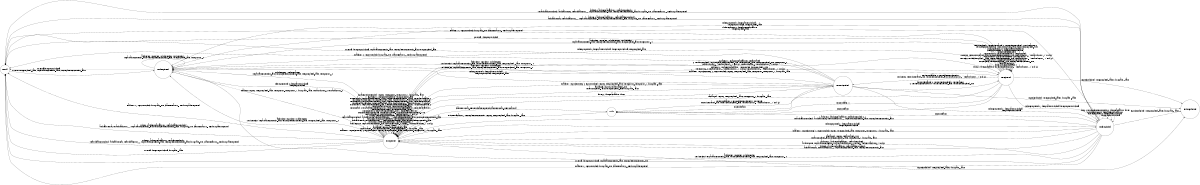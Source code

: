 digraph UE{
rankdir = LR;
size = "8,5"
node [shape = circle, label="ue_null"]ue_null;
node [shape = circle, label="ue_reg_inited"]ue_reg_inited;
node [shape = circle, label="ue_registered"]ue_registered;
node [shape = circle, label="ue_deregistered"]ue_deregistered;
node [shape = circle, label="ue_dereg_limited"]ue_dereg_limited;
node [shape = circle, label="ue_dereg_inited"]ue_dereg_inited;
node [shape = circle, label="ue_service_inited"]ue_service_inited;
node [shape = circle, label="ue_idle"]ue_idle;

//initial_state: ue_null
//incoming messages: null_action; auth_reject; reg_reject; reg_reject_rereg; reg_reject_limited; nwk_dereg_req; service_reject; id_req; auth_req; sm_command; reg_accept; config_update_cmd; service_accept; ue_ctx_release; nwk_dereg_accept; 
//outgoing messages: null_action; dereg_req_switch_off; reg_req; dereg_req_not_switch_off; id_res; auth_response; auth_failure_mac; auth_failure_seq; sm_complete; sm_reject; reg_complete; config_update_complete; service_req; 
//environment variables: power_on; power_off; enable_N1; uederegrequested; dereg_cause_switch_off; ta_changed; authreq_mac_failure; sec_cap_match; regaccept_mac_failure; reg_accept_timer_expired; idreq_mac_failure; smcmd_mac_failure; configupdate_mac_failure; serviceaccept_mac_failure; service_notification; deregaccept_mac_failure
//state variables: ue_partial_sec_ctx_exist{true, false}<false>; ue_complete_sec_ctx_exist{true, false}<false>; ueregcompleted{true, false}<false>; downgrade{true, false}<false>; ue_sec_ctx_updated{true, false}<false>; ue_service_completed{true, false}<true>; ue_service_started{true, false}<false>; ue_tau_started{true, false}<false>; ue_tau_completed{true, false}<false>; chan_UE_rrc_nas{UE_dl_info_transfer, UE_ctx_release_requested, UE_rrc_nas_null}<UE_rrc_nas_null>; chan_UE_nas_rrc{UE_ul_info_transfer, UE_downgrade_requested, UE_nas_rrc_null}<UE_nas_rrc_null>
//sequence variables: ue_nas_ul_count {0, 32}<0, ((ue_nas_ul_count + 1) mod 32)>; ue_nas_dl_count {0, 32}<0, ((ue_nas_dl_count + 1) mod 32)>; ue_auth_fail_count{0,6}<0,ue_auth_fail_count+1>; ue_reg_count{0,5}<0, 1, ue_reg_count+1>; ue_seq{0,31}<((amf_ue_shared_seq+1) mod 32)>; amf_ue_shared_seq{0,31}<next(amf_seq)>
//define: ue_auth_seq_check  := (ue_seq < amf_ue_shared_seq & amf_ue_shared_seq < (ue_seq + range)); reg_count_check  := (ue_reg_count < 5); ue_auth_fail_count_check  := (ue_auth_fail_count < 3); range := 8
        

ue_null -> ue_deregistered [label = "power_on/ueregcompleted=false, ue_partial_sec_ctx_exist=false, ue_complete_sec_ctx_exist=false"]

ue_deregistered -> ue_null [label = "power_off/dereg_req_switch_off"]

ue_deregistered -> ue_reg_inited [label = "enable_N1/reg_req, ueregcompleted=false, ue_reg_count=ue_reg_count+1, downgrade = false, ue_nas_ul_count=0, ue_nas_dl_count=0"]

ue_deregistered -> ue_deregistered [label="(auth_reject | reg_reject | nwk_dereg_req | service_reject) /
    ue_partial_sec_ctx_exist=false, ue_complete_sec_ctx_exist=false, ueregcompleted=false, ue_reg_count = 0"]
 
ue_reg_inited -> ue_null [label="power_off / dereg_req_switch_off, downgrade = false"]

ue_reg_inited -> ue_deregistered [label = "(auth_reject | reg_reject | nwk_dereg_req 
    | service_reject)/ue_partial_sec_ctx_exist=false, ue_complete_sec_ctx_exist=false, ueregcompleted=false, ue_reg_count = 0"]

ue_reg_inited -> ue_deregistered [label="nwk_dereg_req / ue_dereg_accept, 		
    ue_partial_sec_ctx_exist=false, ue_complete_sec_ctx_exist=false, ueregcompleted=false, ue_reg_count = 0"]

ue_reg_inited -> ue_deregistered [label="uederegrequested & dereg_cause_switch_off/ 
                        dereg_req_switch_off"]

ue_reg_inited -> ue_dereg_inited [label="uederegrequested & !dereg_cause_switch_off/ 
                        dereg_req_not_switch_off"]

ue_reg_inited -> ue_idle [label="chan_UE_rrc_nas=UE_ctx_release_requested/chan_UE_rrc_nas=UE_rrc_nas_null"]

ue_reg_inited -> ue_reg_inited [label="(enable_N1 | reg_reject_rereg) & reg_count_check/ reg_req, ueregcompleted=falses, ue_reg_count=ue_reg_count+1, downgrade = false"]

ue_reg_inited -> ue_dereg_limited [label="reg_reject_limited / ueregcompleted=falses, downgrade = false"]

ue_reg_inited -> ue_null [label="enable_N1  & !reg_count_check/ downgrade=true, chan_UE_nas_rrc = UE_downgrade_requested"]

ue_reg_inited -> ue_reg_inited [label = "ta_changed / reg_req, ueregcompleted = false, 
    ue_tau_started=true, ue_tau_completed=false, ue_reg_count=1, downgrade = false"]

ue_reg_inited -> ue_reg_inited [label = "id_req / id_res"]

ue_reg_inited -> ue_reg_inited [label = "auth_req & !authreq_mac_failure & ue_auth_seq_check / 
    auth_response, ue_partial_sec_ctx_exist=true, ue_auth_fail_count=0, ue_seq=((amf_ue_shared_seq+1) mod 32"]

ue_reg_inited -> ue_reg_inited [label = "auth_req & authreq_mac_failure & ue_auth_fail_count_check / 
    auth_failure_mac, ue_auth_fail_count++, ue_partial_sec_ctx_exist=false, ue_complete_sec_ctx_exist=false"]

ue_reg_inited -> ue_null [label = "auth_req & authreq_mac_failure & !ue_auth_fail_count_check / 
    auth_failure_mac, ue_auth_fail_count++, ue_partial_sec_ctx_exist=false, ue_complete_sec_ctx_exist=false, downgrade=true, chan_UE_nas_rrc = UE_downgrade_requested"]

ue_reg_inited -> ue_reg_inited [label = "auth_req & !authreq_mac_failure & !ue_auth_seq_check & 
    ue_auth_fail_count_check / auth_failure_seq, ue_auth_fail_count++, ue_partial_sec_ctx_exist=false, ue_complete_sec_ctx_exist=false"]

ue_reg_inited -> ue_null [label = "auth_req & authreq_mac_failure & !ue_auth_seq_check & 
    !ue_auth_fail_count_check / auth_failure_mac, ue_auth_fail_count++, ue_partial_sec_ctx_exist=false, ue_complete_sec_ctx_exist=false, downgrade=true, chan_UE_nas_rrc = UE_downgrade_requested"]

ue_reg_inited -> ue_reg_inited [label = "sm_command & ue_partial_sec_ctx_exist=true & !smcmd_mac_failure & 
    sec_cap_match/sm_complete, ue_sec_ctx_updated=true, ue_complete_sec_ctx_exist=true,
    ue_nas_dl_count=0, ue_nas_ul_count = ((ue_nas_ul_count + 1) mod 32)"]

ue_reg_inited -> ue_reg_inited [label = "sm_command & ue_partial_sec_ctx_exist=true & ue_complete_sec_ctx_exist=false & smcmd_mac_failure & 
    sec_cap_match/sm_reject, ue_sec_ctx_updated=false"]

ue_reg_inited -> ue_reg_inited [label = "sm_command & ue_partial_sec_ctx_exist=true  & ue_complete_sec_ctx_exist=false & !smcmd_mac_failure & 
    !sec_cap_match/sm_reject, ue_sec_ctx_updated=false"]

ue_reg_inited -> ue_reg_inited [label = "sm_command & ue_partial_sec_ctx_exist=true &  ue_complete_sec_ctx_exist=true & smcmd_mac_failure & 
    sec_cap_match/sm_reject, ue_sec_ctx_updated=false, ue_nas_ul_count = ((ue_nas_ul_count + 1) mod 32)"]

ue_reg_inited -> ue_reg_inited [label = "sm_command & ue_partial_sec_ctx_exist=true  & ue_complete_sec_ctx_exist=true & !smcmd_mac_failure & 
    !sec_cap_match/sm_reject, ue_sec_ctx_updated=false, ue_nas_ul_count = ((ue_nas_ul_count + 1) mod 32)"]


ue_reg_inited -> ue_registered [label = "reg_accept & !regaccept_mac_failure & ue_tau_started 
    & !ue_tau_completed /  reg_complete, ueregcompleted=true, ue_tau_started=false, ue_tau_completed=true, ue_reg_count=0, 
    ue_nas_ul_count = ((ue_nas_ul_count + 1) mod 32), ue_nas_dl_count = ((ue_nas_dl_count + 1) mod 32)"]

ue_reg_inited -> ue_registered [label = "reg_accept & !regaccept_mac_failure /  reg_complete, ueregcompleted=true, 
    ue_reg_count=0, ue_nas_ul_count = ((ue_nas_ul_count + 1) mod 32), ue_nas_ul_count = ((ue_nas_ul_count + 1) mod 32)"]

ue_reg_inited -> ue_reg_inited [label = "reg_accept & regaccept_mac_failure / ueregcompleted=false"]

ue_reg_inited -> ue_reg_inited [label = "reg_accept_timer_expired / reg_req, ue_reg_count=ue_reg_count+1, downgrade = false"] //TODO: This is where I was working.




ue_registered -> ue_null [label="power_off / dereg_req_switch_off"]

ue_registered -> ue_deregistered [label = "(auth_reject | reg_reject | nwk_dereg_req | service_reject) / 
    ue_partial_sec_ctx_exist=false, ue_complete_sec_ctx_exist=false, ueregcompleted=false, ue_reg_count = 0"]

ue_registered -> ue_idle [label="ue_ctx_release/_"]

ue_registered -> ue_dereg_limited [label="reg_reject_limited / ueregcompleted=falses, downgrade = false"]

ue_registered -> ue_reg_inited [label = "(enable_N1 | reg_reject_rereg) & reg_count_check/ reg_req, ueregcompleted=false, ue_reg_count=ue_reg_count+1, downgrade = false"]

ue_registered -> ue_null [label = "enable_N1  & !reg_count_check/ downgrade=true, chan_UE_nas_rrc = UE_downgrade_requested"]

ue_registered -> ue_deregistered [label="uederegrequested & dereg_cause_switch_off / dereg_req_switch_off, ueregcompleted=false"]

ue_registered -> ue_dereg_inited [label="uederegrequested & !dereg_cause_switch_off/ dereg_req_not_switch_off"]

ue_registered -> ue_registered [label = "id_req & !idreq_mac_failure/ id_res, ue_nas_dl_count = ((ue_nas_dl_count + 1) mod 32)"]

ue_registered -> ue_registered [label = "id_req & idreq_mac_failure/ _"]

//TODO: Need to check what happens for the following:
//ue_registered >> ue_registered [label = "auth_req / _"]

ue_registered -> ue_registered [label = "sm_command & !smcmd_mac_failure & sec_cap_match/ 
    sm_complete, ue_sec_ctx_updated=true, ue_complete_sec_ctx_exist=true,
    ue_nas_dl_count=0"]

ue_registered -> ue_registered [label = "sm_command & smcmd_mac_failure & sec_cap_match/ 
    sm_reject, ue_sec_ctx_updated = false, ue_complete_sec_ctx_exist=true, ue_nas_ul_count = ((ue_nas_ul_count + 1) mod 32)"]

ue_registered -> ue_registered [label = "sm_command & !smcmd_mac_failure & !sec_cap_match/ 
    sm_reject, ue_sec_ctx_updated=false, ue_complete_sec_ctx_exist=true, ue_nas_ul_count = ((ue_nas_ul_count + 1) mod 32)"]

ue_registered -> ue_registered [label = "config_update_cmd & !configupdate_mac_failure/ 
    config_update_complete"]
//TODO: overlapping of configuration update procedure and registration procedure

ue_registered -> ue_registered [label = "config_update_cmd & configupdate_mac_failure/_"]

//TODO: overlapping of configuration_update_command and deregistration messages.

ue_registered -> ue_reg_inited [label = "ta_changed / reg_req, ueregcompleted = false, ue_reg_count=1, downgrade = false"]

ue_registered -> ue_idle [label = "ue_ctx_release / _"]

ue_registered -> ue_service_inited [label="service_notification & ue_complete_sec_ctx_exist / 
    service_req, ue_service_started=true, ue_service_completed=false, ue_nas_ul_count = ((ue_nas_ul_count + 1) mod 32)"]

ue_registered -> ue_registered [label="ueregcompleted & ue_service_started & !ue_service_completed  & service_accept & 
    !serviceaccept_mac_failure/ ue_service_started=false, ue_service_completed=true"]




ue_dereg_inited -> ue_null [label="power_off / dereg_req_switch_off, ue_partial_sec_ctx_exist=false, ue_complete_sec_ctx_exist=true"]

ue_dereg_inited -> ue_deregistered [label = "(auth_reject | reg_reject | nwk_dereg_req 
    | service_reject)/ue_partial_sec_ctx_exist=false, ue_complete_sec_ctx_exist=false, ueregcompleted=false, ue_reg_count = 0"]

ue_dereg_inited -> ue_idle [label="ue_ctx_release/_"]

ue_dereg_inited -> ue_deregistered [label="uederegrequested & dereg_cause_switch_off / 
                        dereg_req_switch_off, ueregcompleted=false"] 

ue_dereg_inited -> ue_dereg_inited [label="uederegrequested & !dereg_cause_switch_off/ 
                        dereg_req_not_switch_off"]//TODO: ue_nas_sec_ctx_exist=false? 

ue_dereg_inited -> ue_dereg_limited [label="reg_reject_limited / ueregcompleted=falses, downgrade = false"]                        
                    
ue_dereg_inited -> ue_reg_inited [label="(enable_N1 | reg_reject_rereg) & reg_count_check/ reg_req, ueregcompleted=false, ue_reg_count=ue_reg_count+1, downgrade = false"]                    

ue_dereg_inited -> ue_null [label="enable_N1 & !reg_count_check/ downgrade=true, chan_UE_nas_rrc = UE_downgrade_requested"]                    

ue_dereg_inited -> ue_deregistered [label="nwk_dereg_accept & !deregaccept_mac_failure/ 
    ueregcompleted=false"]                    

ue_dereg_inited -> ue_dereg_inited [label="nwk_dereg_accept & deregaccept_mac_failure/ _"]                    

//TODO: Need to check the standard for the following transitions
ue_dereg_inited -> ue_reg_inited [label = "ta_changed / reg_req, ue_tau_started=true, 
    ue_tau_completed=false, ueregcompleted = false, ue_reg_count=1, downgrade = false"]

ue_dereg_inited -> ue_dereg_inited [label = "id_req & ue_complete_sec_ctx_exist & !idreq_mac_failure/  id_res"]

ue_dereg_inited -> ue_reg_inited [label = "auth_req & !authreq_mac_failure & !ue_auth_seq_check / 
    auth_response, ue_partial_sec_ctx_exist=true, ue_auth_fail_count=0, ue_seq=((amf_ue_shared_seq+1) mod 32"]

ue_dereg_inited -> ue_reg_inited [label = "auth_req & authreq_mac_failure & ue_auth_fail_count_check / 
    auth_failure_mac, ue_auth_fail_count++, ue_partial_sec_ctx_exist=false, ue_complete_sec_ctx_exist=false"]

ue_dereg_inited -> ue_null [label = "auth_req & authreq_mac_failure & !ue_auth_fail_count_check / 
    auth_failure_mac, ue_auth_fail_count++, ue_partial_sec_ctx_exist=false, ue_complete_sec_ctx_exist=false, downgrade=true, chan_UE_nas_rrc = UE_downgrade_requested"]

ue_dereg_inited -> ue_reg_inited [label = "auth_req & !authreq_mac_failure & ue_auth_seq_check & 
    ue_auth_fail_count_check / auth_failure_seq, ue_auth_fail_count++, ue_partial_sec_ctx_exist=false, ue_complete_sec_ctx_exist=false"]

ue_dereg_inited -> ue_null [label = "auth_req & authreq_mac_failure & !ue_auth_seq_check & 
    !ue_auth_fail_count_check / auth_failure_seq, ue_auth_fail_count++, ue_partial_sec_ctx_exist=false, ue_complete_sec_ctx_exist=false, downgrade=true, chan_UE_nas_rrc = UE_downgrade_requested"]





ue_idle -> ue_service_inited [label="service_notification & ue_complete_sec_ctx_exist / service_req, 
    ue_service_started=true, ue_service_completed=false, ue_nas_ul_count = ((ue_nas_ul_count + 1) mod 32)"]

ue_idle -> ue_reg_inited [label="service_notification & !ue_complete_sec_ctx_exist / reg_req, ueregcompleted=false, downgrade = false"] 



ue_service_inited -> ue_null [label="power_off / dereg_req_switch_off, ue_partial_sec_ctx_exist=false, ue_complete_sec_ctx_exist=false, ueregcompleted=false"]

ue_service_inited -> ue_dereg_limited [label="reg_reject_limited / ueregcompleted=falses, downgrade = false"]

ue_service_inited -> ue_deregistered [label = "(auth_reject | reg_reject | nwk_dereg_req 
    | service_reject)/ue_partial_sec_ctx_exist=false, ue_complete_sec_ctx_exist=false, ueregcompleted=false, ue_reg_count = 0"]

ue_service_inited -> ue_idle [label="ue_ctx_release/_"]

ue_service_inited -> ue_deregistered [label = "(auth_reject | reg_reject | nwk_dereg_req 
    | service_reject)/ue_partial_sec_ctx_exist=false, ue_complete_sec_ctx_exist=false, ueregcompleted = false, ue_reg_count = 0"]

ue_service_inited -> ue_deregistered [label="uederegrequested & dereg_cause_switch_off/ 
                        dereg_req_switch_off, ueregcompleted=false"]

ue_service_inited -> ue_dereg_inited [label="uederegrequested & !dereg_cause_switch_off/ 
                        dereg_req_not_switch_off"]
                    
ue_service_inited -> ue_reg_inited [label="(enable_N1 | reg_reject_rereg) & reg_count_check/ reg_req, ueregcompleted=false, ue_reg_count=ue_reg_count+1, downgrade = false"]                    

ue_service_inited -> ue_null [label="enable_N1 & !reg_count_check/ downgrade=true, chan_UE_nas_rrc = UE_downgrade_requested"]                    

ue_service_inited -> ue_reg_inited [label = "ta_changed / reg_req, ue_tau_started=true, 
    ue_tau_completed = false, ueregcompleted=false, downgrade = false"]

//TODO: Need to check the standard for the following transitions
ue_service_inited -> ue_reg_inited [label = "id_req & !idreq_mac_failure/  id_res"]

ue_service_inited -> ue_registered [label = "ue_service_started & !ue_service_completed & service_accept 
    & !serviceaccept_mac_failure /  ue_service_started=false, ue_service_completed=true"]

}


